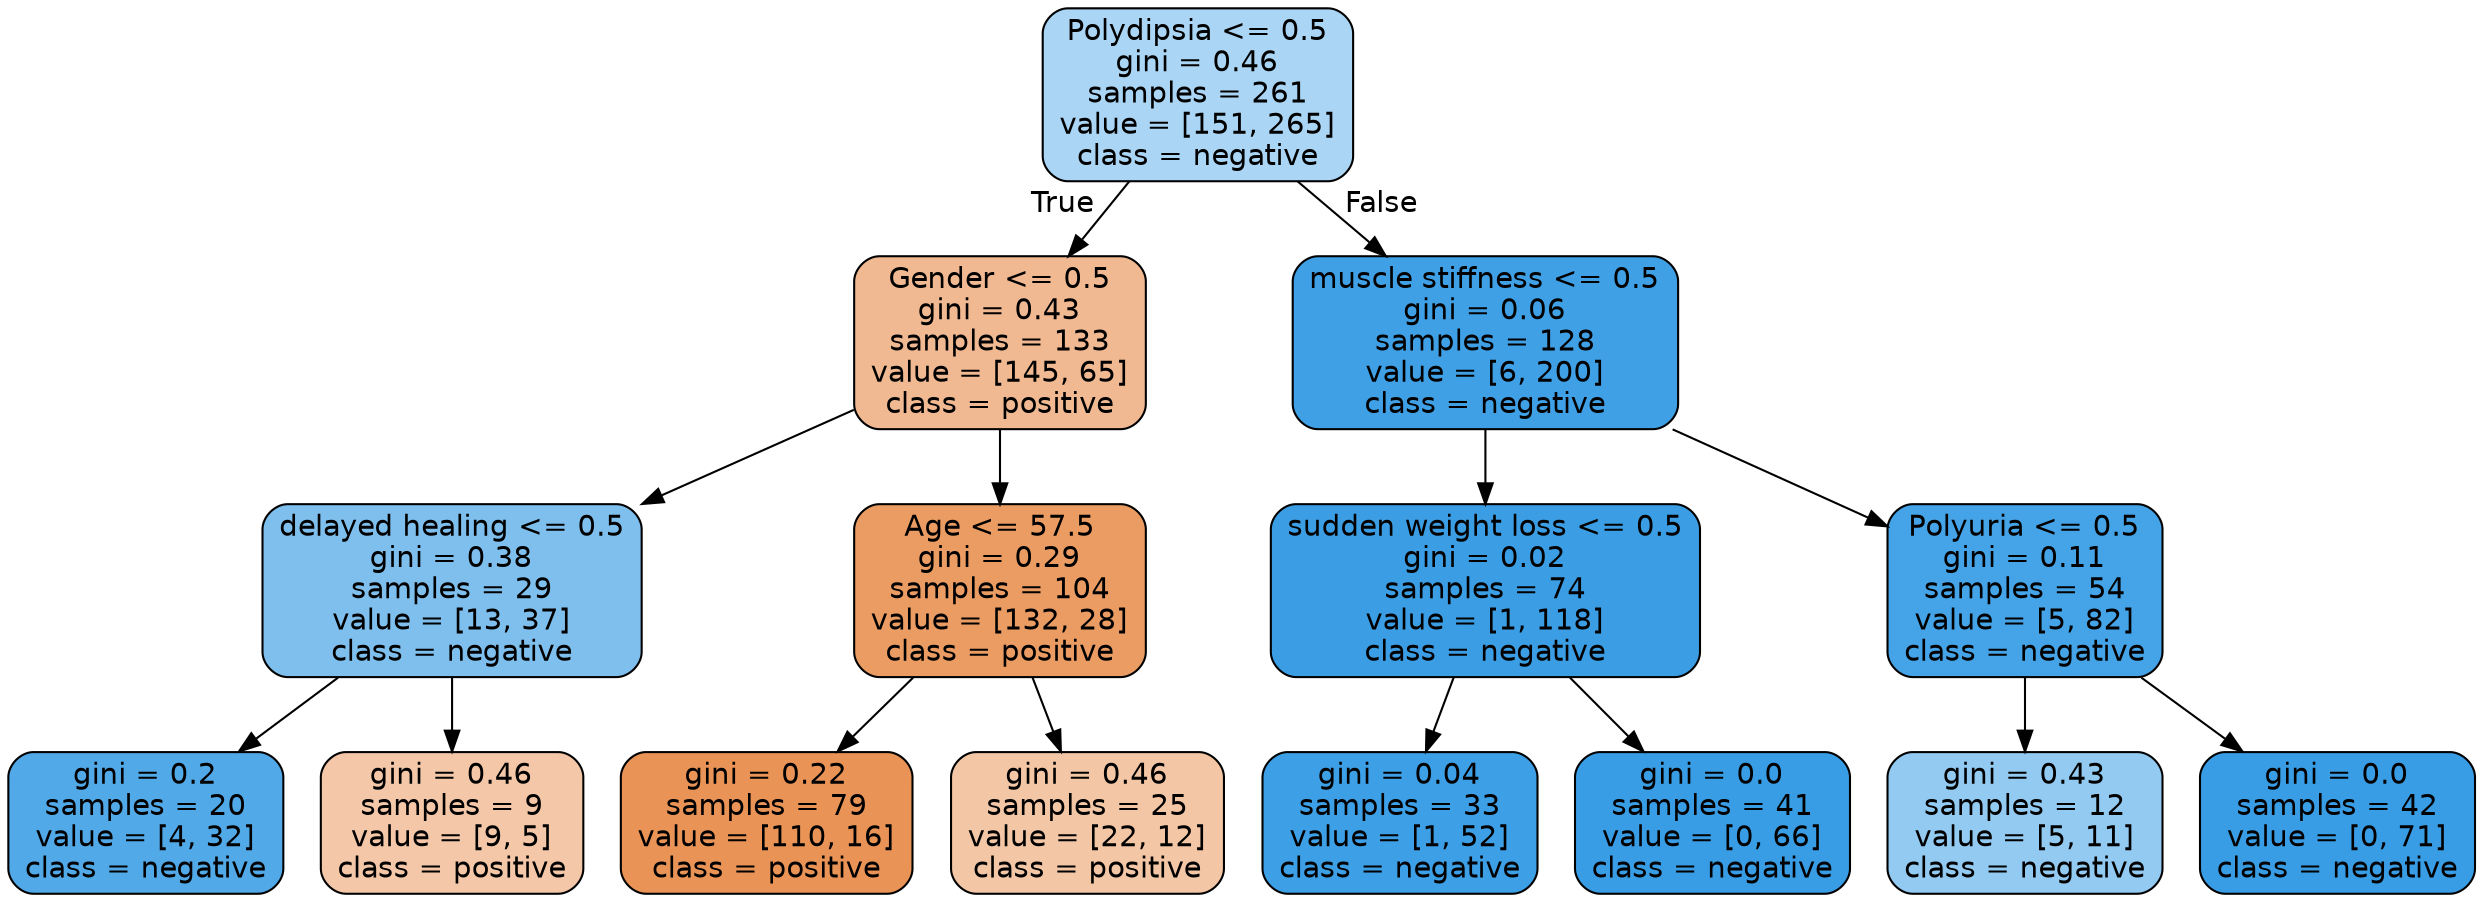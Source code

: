 digraph Tree {
node [shape=box, style="filled, rounded", color="black", fontname="helvetica"] ;
edge [fontname="helvetica"] ;
0 [label="Polydipsia <= 0.5\ngini = 0.46\nsamples = 261\nvalue = [151, 265]\nclass = negative", fillcolor="#aad5f4"] ;
1 [label="Gender <= 0.5\ngini = 0.43\nsamples = 133\nvalue = [145, 65]\nclass = positive", fillcolor="#f1b992"] ;
0 -> 1 [labeldistance=2.5, labelangle=45, headlabel="True"] ;
2 [label="delayed healing <= 0.5\ngini = 0.38\nsamples = 29\nvalue = [13, 37]\nclass = negative", fillcolor="#7fbfee"] ;
1 -> 2 ;
3 [label="gini = 0.2\nsamples = 20\nvalue = [4, 32]\nclass = negative", fillcolor="#52a9e8"] ;
2 -> 3 ;
4 [label="gini = 0.46\nsamples = 9\nvalue = [9, 5]\nclass = positive", fillcolor="#f3c7a7"] ;
2 -> 4 ;
5 [label="Age <= 57.5\ngini = 0.29\nsamples = 104\nvalue = [132, 28]\nclass = positive", fillcolor="#eb9c63"] ;
1 -> 5 ;
6 [label="gini = 0.22\nsamples = 79\nvalue = [110, 16]\nclass = positive", fillcolor="#e99356"] ;
5 -> 6 ;
7 [label="gini = 0.46\nsamples = 25\nvalue = [22, 12]\nclass = positive", fillcolor="#f3c6a5"] ;
5 -> 7 ;
8 [label="muscle stiffness <= 0.5\ngini = 0.06\nsamples = 128\nvalue = [6, 200]\nclass = negative", fillcolor="#3fa0e6"] ;
0 -> 8 [labeldistance=2.5, labelangle=-45, headlabel="False"] ;
9 [label="sudden weight loss <= 0.5\ngini = 0.02\nsamples = 74\nvalue = [1, 118]\nclass = negative", fillcolor="#3b9ee5"] ;
8 -> 9 ;
10 [label="gini = 0.04\nsamples = 33\nvalue = [1, 52]\nclass = negative", fillcolor="#3d9fe6"] ;
9 -> 10 ;
11 [label="gini = 0.0\nsamples = 41\nvalue = [0, 66]\nclass = negative", fillcolor="#399de5"] ;
9 -> 11 ;
12 [label="Polyuria <= 0.5\ngini = 0.11\nsamples = 54\nvalue = [5, 82]\nclass = negative", fillcolor="#45a3e7"] ;
8 -> 12 ;
13 [label="gini = 0.43\nsamples = 12\nvalue = [5, 11]\nclass = negative", fillcolor="#93caf1"] ;
12 -> 13 ;
14 [label="gini = 0.0\nsamples = 42\nvalue = [0, 71]\nclass = negative", fillcolor="#399de5"] ;
12 -> 14 ;
}